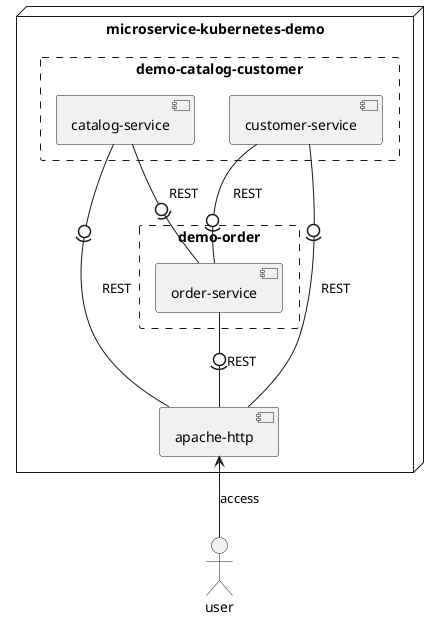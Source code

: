@startuml
'https://plantuml.com/component-diagram

actor user
node "microservice-kubernetes-demo" {
    rectangle "demo-catalog-customer" as demoCatalogCustomer #line.dashed {
        component "catalog-service" as catalogService
        component "customer-service" as customerService
    }

    rectangle "demo-order" as demoOrder #line.dashed {
        component "order-service" as orderService
    }

    component "apache-http" as apacheHttp
}

user -up-> apacheHttp: access

catalogService -0)- apacheHttp: REST
customerService -0)- apacheHttp: REST
orderService -0)- apacheHttp: REST

catalogService -right0)- orderService: REST
customerService -down0)- orderService: REST
@enduml
